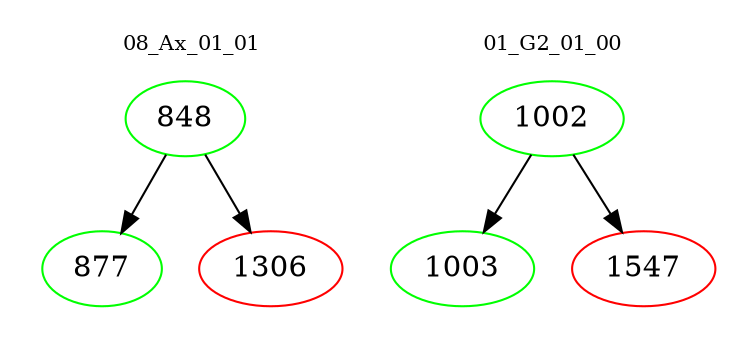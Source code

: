 digraph{
subgraph cluster_0 {
color = white
label = "08_Ax_01_01";
fontsize=10;
T0_848 [label="848", color="green"]
T0_848 -> T0_877 [color="black"]
T0_877 [label="877", color="green"]
T0_848 -> T0_1306 [color="black"]
T0_1306 [label="1306", color="red"]
}
subgraph cluster_1 {
color = white
label = "01_G2_01_00";
fontsize=10;
T1_1002 [label="1002", color="green"]
T1_1002 -> T1_1003 [color="black"]
T1_1003 [label="1003", color="green"]
T1_1002 -> T1_1547 [color="black"]
T1_1547 [label="1547", color="red"]
}
}
